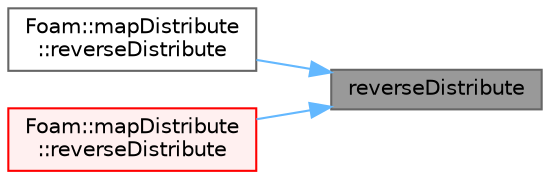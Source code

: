 digraph "reverseDistribute"
{
 // LATEX_PDF_SIZE
  bgcolor="transparent";
  edge [fontname=Helvetica,fontsize=10,labelfontname=Helvetica,labelfontsize=10];
  node [fontname=Helvetica,fontsize=10,shape=box,height=0.2,width=0.4];
  rankdir="RL";
  Node1 [id="Node000001",label="reverseDistribute",height=0.2,width=0.4,color="gray40", fillcolor="grey60", style="filled", fontcolor="black",tooltip=" "];
  Node1 -> Node2 [id="edge1_Node000001_Node000002",dir="back",color="steelblue1",style="solid",tooltip=" "];
  Node2 [id="Node000002",label="Foam::mapDistribute\l::reverseDistribute",height=0.2,width=0.4,color="grey40", fillcolor="white", style="filled",URL="$classFoam_1_1mapDistribute.html#a82eee64a3464e1784daa57deb1058e0f",tooltip=" "];
  Node1 -> Node3 [id="edge2_Node000001_Node000003",dir="back",color="steelblue1",style="solid",tooltip=" "];
  Node3 [id="Node000003",label="Foam::mapDistribute\l::reverseDistribute",height=0.2,width=0.4,color="red", fillcolor="#FFF0F0", style="filled",URL="$classFoam_1_1mapDistribute.html#a8f69e8c773d4e4d7a48132bced1e6cfb",tooltip=" "];
}
